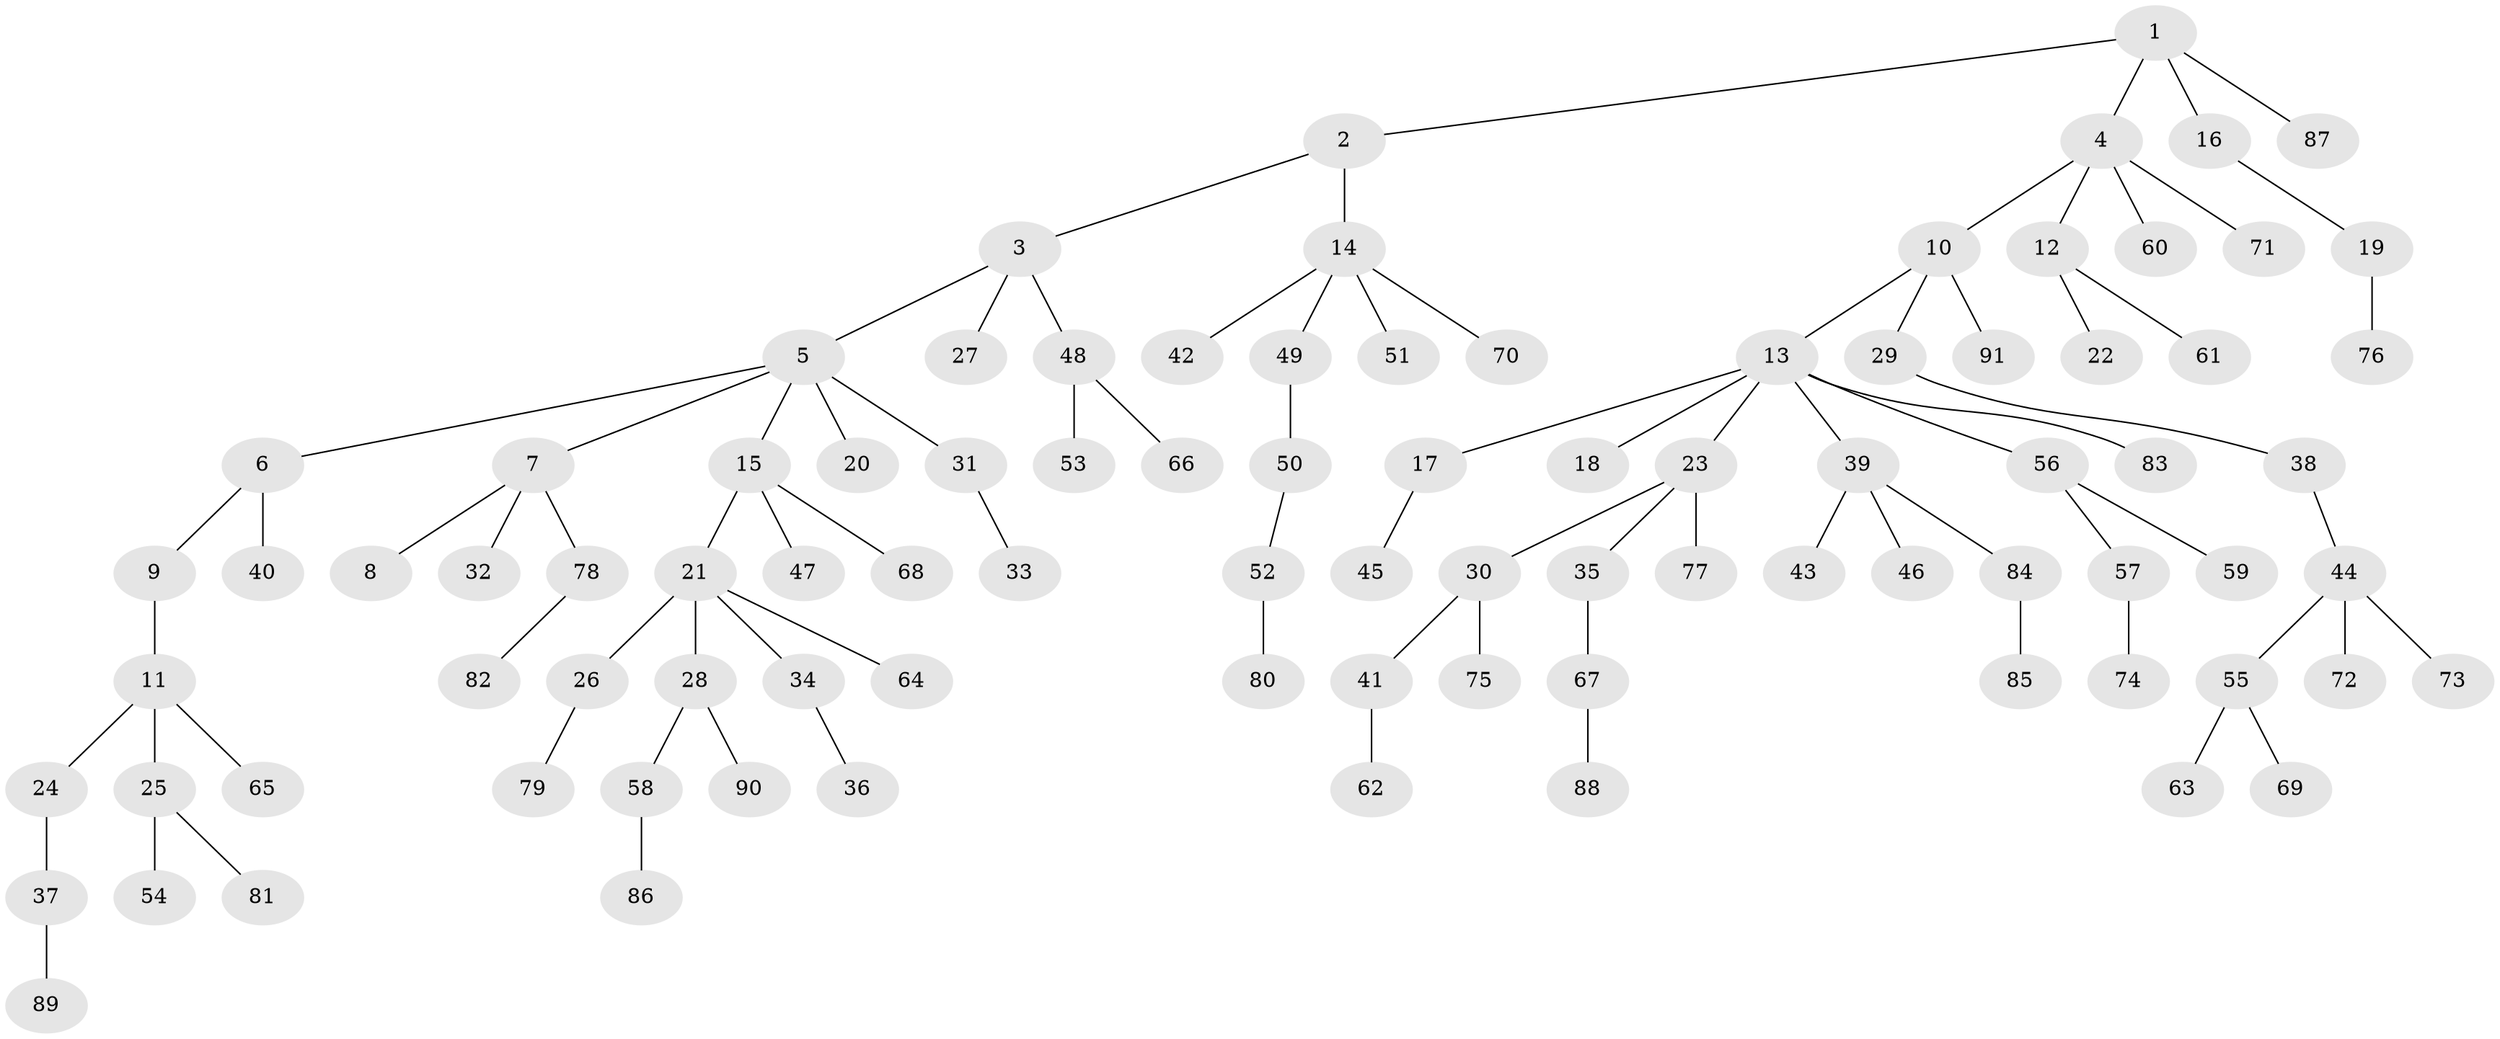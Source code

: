// coarse degree distribution, {2: 0.1111111111111111, 1: 0.7777777777777778, 4: 0.08333333333333333, 22: 0.027777777777777776}
// Generated by graph-tools (version 1.1) at 2025/55/03/04/25 21:55:42]
// undirected, 91 vertices, 90 edges
graph export_dot {
graph [start="1"]
  node [color=gray90,style=filled];
  1;
  2;
  3;
  4;
  5;
  6;
  7;
  8;
  9;
  10;
  11;
  12;
  13;
  14;
  15;
  16;
  17;
  18;
  19;
  20;
  21;
  22;
  23;
  24;
  25;
  26;
  27;
  28;
  29;
  30;
  31;
  32;
  33;
  34;
  35;
  36;
  37;
  38;
  39;
  40;
  41;
  42;
  43;
  44;
  45;
  46;
  47;
  48;
  49;
  50;
  51;
  52;
  53;
  54;
  55;
  56;
  57;
  58;
  59;
  60;
  61;
  62;
  63;
  64;
  65;
  66;
  67;
  68;
  69;
  70;
  71;
  72;
  73;
  74;
  75;
  76;
  77;
  78;
  79;
  80;
  81;
  82;
  83;
  84;
  85;
  86;
  87;
  88;
  89;
  90;
  91;
  1 -- 2;
  1 -- 4;
  1 -- 16;
  1 -- 87;
  2 -- 3;
  2 -- 14;
  3 -- 5;
  3 -- 27;
  3 -- 48;
  4 -- 10;
  4 -- 12;
  4 -- 60;
  4 -- 71;
  5 -- 6;
  5 -- 7;
  5 -- 15;
  5 -- 20;
  5 -- 31;
  6 -- 9;
  6 -- 40;
  7 -- 8;
  7 -- 32;
  7 -- 78;
  9 -- 11;
  10 -- 13;
  10 -- 29;
  10 -- 91;
  11 -- 24;
  11 -- 25;
  11 -- 65;
  12 -- 22;
  12 -- 61;
  13 -- 17;
  13 -- 18;
  13 -- 23;
  13 -- 39;
  13 -- 56;
  13 -- 83;
  14 -- 42;
  14 -- 49;
  14 -- 51;
  14 -- 70;
  15 -- 21;
  15 -- 47;
  15 -- 68;
  16 -- 19;
  17 -- 45;
  19 -- 76;
  21 -- 26;
  21 -- 28;
  21 -- 34;
  21 -- 64;
  23 -- 30;
  23 -- 35;
  23 -- 77;
  24 -- 37;
  25 -- 54;
  25 -- 81;
  26 -- 79;
  28 -- 58;
  28 -- 90;
  29 -- 38;
  30 -- 41;
  30 -- 75;
  31 -- 33;
  34 -- 36;
  35 -- 67;
  37 -- 89;
  38 -- 44;
  39 -- 43;
  39 -- 46;
  39 -- 84;
  41 -- 62;
  44 -- 55;
  44 -- 72;
  44 -- 73;
  48 -- 53;
  48 -- 66;
  49 -- 50;
  50 -- 52;
  52 -- 80;
  55 -- 63;
  55 -- 69;
  56 -- 57;
  56 -- 59;
  57 -- 74;
  58 -- 86;
  67 -- 88;
  78 -- 82;
  84 -- 85;
}

